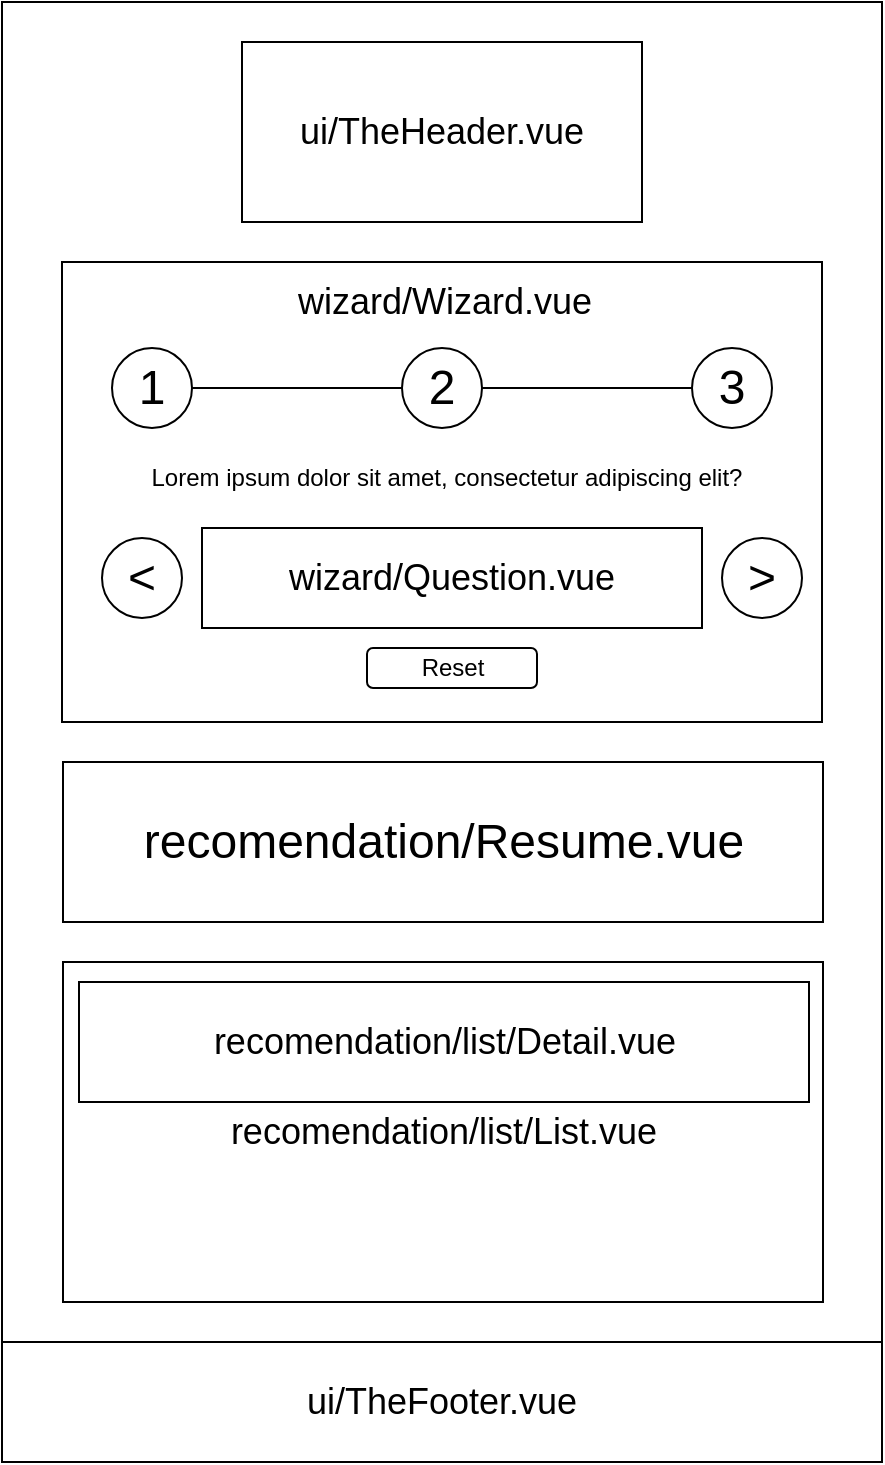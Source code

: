 <mxfile version="10.8.1"><diagram id="DMr3PoeAzjBHf5fXUOtE" name="Page-1"><mxGraphModel dx="659" dy="417" grid="1" gridSize="10" guides="1" tooltips="1" connect="1" arrows="1" fold="1" page="1" pageScale="1" pageWidth="850" pageHeight="1100" math="0" shadow="0"><root><mxCell id="0"/><mxCell id="1" parent="0"/><mxCell id="Kbh89cm8hL6Bd0ZmCJAK-18" value="" style="rounded=0;whiteSpace=wrap;html=1;" vertex="1" parent="1"><mxGeometry x="130" y="100" width="440" height="730" as="geometry"/></mxCell><mxCell id="Kbh89cm8hL6Bd0ZmCJAK-2" value="&lt;font style=&quot;font-size: 18px&quot;&gt;ui/TheHeader.vue&lt;/font&gt;" style="rounded=0;whiteSpace=wrap;html=1;" vertex="1" parent="1"><mxGeometry x="250" y="120" width="200" height="90" as="geometry"/></mxCell><mxCell id="Kbh89cm8hL6Bd0ZmCJAK-3" value="" style="rounded=0;whiteSpace=wrap;html=1;" vertex="1" parent="1"><mxGeometry x="160" y="230" width="380" height="230" as="geometry"/></mxCell><mxCell id="Kbh89cm8hL6Bd0ZmCJAK-5" value="&lt;font style=&quot;font-size: 18px&quot;&gt;wizard/Question.vue&lt;/font&gt;" style="rounded=0;whiteSpace=wrap;html=1;" vertex="1" parent="1"><mxGeometry x="230" y="363" width="250" height="50" as="geometry"/></mxCell><mxCell id="Kbh89cm8hL6Bd0ZmCJAK-6" value="&lt;font style=&quot;font-size: 24px&quot;&gt;1&lt;/font&gt;" style="ellipse;whiteSpace=wrap;html=1;" vertex="1" parent="1"><mxGeometry x="185" y="273" width="40" height="40" as="geometry"/></mxCell><mxCell id="Kbh89cm8hL6Bd0ZmCJAK-7" value="&lt;font style=&quot;font-size: 24px&quot;&gt;2&lt;/font&gt;" style="ellipse;whiteSpace=wrap;html=1;" vertex="1" parent="1"><mxGeometry x="330" y="273" width="40" height="40" as="geometry"/></mxCell><mxCell id="Kbh89cm8hL6Bd0ZmCJAK-8" value="&lt;font style=&quot;font-size: 24px&quot;&gt;3&lt;/font&gt;" style="ellipse;whiteSpace=wrap;html=1;" vertex="1" parent="1"><mxGeometry x="475" y="273" width="40" height="40" as="geometry"/></mxCell><mxCell id="Kbh89cm8hL6Bd0ZmCJAK-9" value="" style="endArrow=none;html=1;entryX=1;entryY=0.5;entryDx=0;entryDy=0;exitX=0;exitY=0.5;exitDx=0;exitDy=0;" edge="1" parent="1" source="Kbh89cm8hL6Bd0ZmCJAK-7" target="Kbh89cm8hL6Bd0ZmCJAK-6"><mxGeometry width="50" height="50" relative="1" as="geometry"><mxPoint x="130" y="643" as="sourcePoint"/><mxPoint x="180" y="593" as="targetPoint"/></mxGeometry></mxCell><mxCell id="Kbh89cm8hL6Bd0ZmCJAK-10" value="" style="endArrow=none;html=1;entryX=1;entryY=0.5;entryDx=0;entryDy=0;exitX=0;exitY=0.5;exitDx=0;exitDy=0;" edge="1" parent="1" source="Kbh89cm8hL6Bd0ZmCJAK-8" target="Kbh89cm8hL6Bd0ZmCJAK-7"><mxGeometry width="50" height="50" relative="1" as="geometry"><mxPoint x="475" y="292" as="sourcePoint"/><mxPoint x="370" y="292" as="targetPoint"/></mxGeometry></mxCell><mxCell id="Kbh89cm8hL6Bd0ZmCJAK-12" value="&lt;span&gt;Lorem ipsum dolor sit amet, consectetur adipiscing elit?&lt;br&gt;&lt;/span&gt;" style="text;html=1;strokeColor=none;fillColor=none;align=center;verticalAlign=middle;whiteSpace=wrap;rounded=0;" vertex="1" parent="1"><mxGeometry x="185" y="328" width="335" height="20" as="geometry"/></mxCell><mxCell id="Kbh89cm8hL6Bd0ZmCJAK-14" value="&lt;font style=&quot;font-size: 24px&quot;&gt;&amp;lt;&lt;/font&gt;" style="ellipse;whiteSpace=wrap;html=1;aspect=fixed;" vertex="1" parent="1"><mxGeometry x="180" y="368" width="40" height="40" as="geometry"/></mxCell><mxCell id="Kbh89cm8hL6Bd0ZmCJAK-15" value="&lt;font style=&quot;font-size: 24px&quot;&gt;&amp;gt;&lt;/font&gt;" style="ellipse;whiteSpace=wrap;html=1;aspect=fixed;" vertex="1" parent="1"><mxGeometry x="490" y="368" width="40" height="40" as="geometry"/></mxCell><mxCell id="Kbh89cm8hL6Bd0ZmCJAK-16" value="Reset" style="rounded=1;whiteSpace=wrap;html=1;" vertex="1" parent="1"><mxGeometry x="312.5" y="423" width="85" height="20" as="geometry"/></mxCell><mxCell id="Kbh89cm8hL6Bd0ZmCJAK-17" value="&lt;font style=&quot;font-size: 24px&quot;&gt;recomendation/Resume.vue&lt;br&gt;&lt;/font&gt;" style="rounded=0;whiteSpace=wrap;html=1;" vertex="1" parent="1"><mxGeometry x="160.5" y="480" width="380" height="80" as="geometry"/></mxCell><mxCell id="Kbh89cm8hL6Bd0ZmCJAK-19" value="&lt;font style=&quot;font-size: 18px&quot;&gt;recomendation/list/List.vue&lt;/font&gt;" style="rounded=0;whiteSpace=wrap;html=1;" vertex="1" parent="1"><mxGeometry x="160.5" y="580" width="380" height="170" as="geometry"/></mxCell><mxCell id="Kbh89cm8hL6Bd0ZmCJAK-20" value="&lt;font style=&quot;font-size: 18px&quot;&gt;recomendation/list/Detail.vue&lt;/font&gt;&lt;br&gt;" style="rounded=0;whiteSpace=wrap;html=1;" vertex="1" parent="1"><mxGeometry x="168.5" y="590" width="365" height="60" as="geometry"/></mxCell><mxCell id="Kbh89cm8hL6Bd0ZmCJAK-25" value="ui/TheFooter.vue&lt;br style=&quot;font-size: 18px;&quot;&gt;" style="rounded=0;whiteSpace=wrap;html=1;fontSize=18;" vertex="1" parent="1"><mxGeometry x="130" y="770" width="440" height="60" as="geometry"/></mxCell><mxCell id="Kbh89cm8hL6Bd0ZmCJAK-29" value="&lt;span&gt;&lt;font style=&quot;font-size: 18px&quot;&gt;wizard/Wizard.vue&lt;/font&gt;&lt;br&gt;&lt;/span&gt;" style="text;html=1;strokeColor=none;fillColor=none;align=center;verticalAlign=middle;whiteSpace=wrap;rounded=0;" vertex="1" parent="1"><mxGeometry x="183.5" y="240" width="335" height="20" as="geometry"/></mxCell></root></mxGraphModel></diagram></mxfile>
